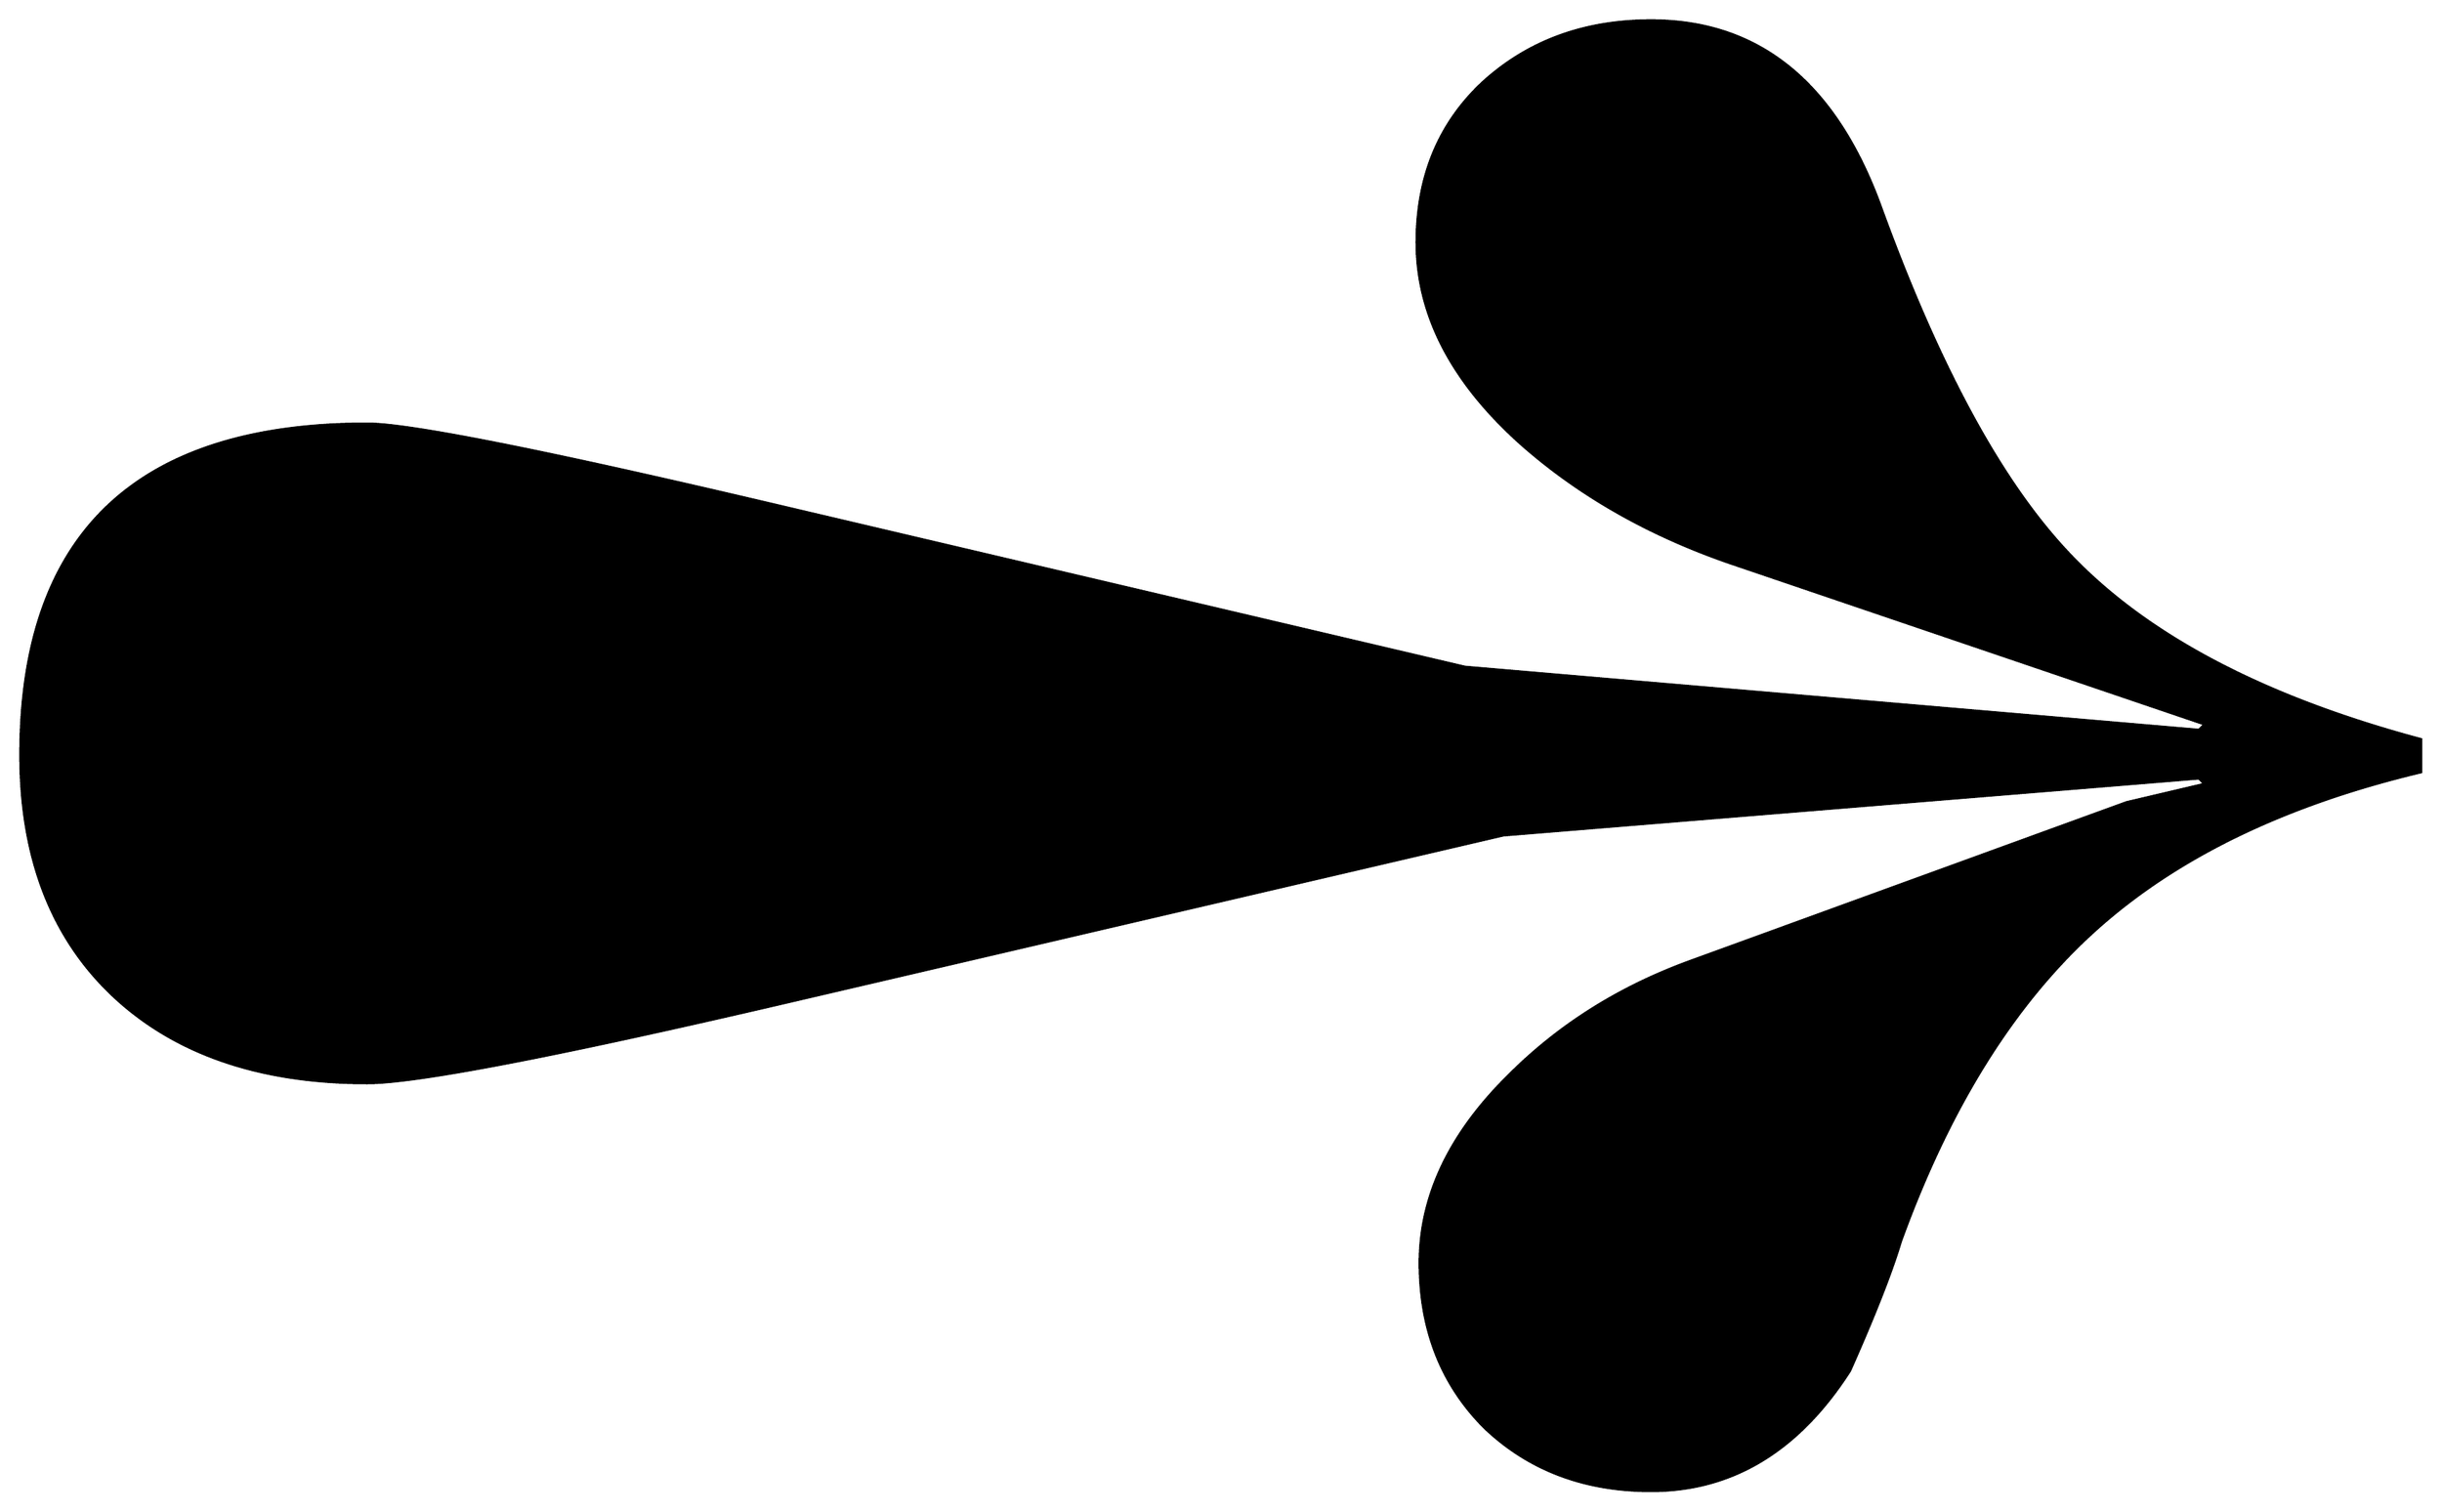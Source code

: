 


\begin{tikzpicture}[y=0.80pt, x=0.80pt, yscale=-1.0, xscale=1.0, inner sep=0pt, outer sep=0pt]
\begin{scope}[shift={(100.0,1832.0)},nonzero rule]
  \path[draw=.,fill=.,line width=1.600pt] (1659.0,-698.0) ..
    controls (1569.667,-676.667) and (1498.667,-642.0) ..
    (1446.0,-594.0) .. controls (1394.0,-546.667) and
    (1352.333,-479.667) .. (1321.0,-393.0) .. controls
    (1315.0,-373.0) and (1304.0,-345.0) .. (1288.0,-309.0) ..
    controls (1254.667,-257.0) and (1211.667,-231.0) ..
    (1159.0,-231.0) .. controls (1115.667,-231.0) and
    (1079.667,-244.667) .. (1051.0,-272.0) .. controls
    (1023.0,-300.0) and (1009.0,-335.667) .. (1009.0,-379.0) ..
    controls (1009.0,-422.333) and (1028.333,-463.0) ..
    (1067.0,-501.0) .. controls (1099.667,-533.667) and
    (1139.0,-558.333) .. (1185.0,-575.0) -- (1468.0,-678.0) --
    (1519.0,-690.0) -- (1515.0,-694.0) -- (1063.0,-657.0) --
    (600.0,-549.0) .. controls (448.667,-513.667) and (357.0,-496.0)
    .. (325.0,-496.0) .. controls (257.0,-496.0) and
    (203.0,-514.0) .. (163.0,-550.0) .. controls (121.0,-588.0)
    and (100.0,-641.0) .. (100.0,-709.0) .. controls
    (100.0,-852.333) and (175.0,-924.0) .. (325.0,-924.0) ..
    controls (352.333,-924.0) and (439.667,-906.667) .. (587.0,-872.0)
    -- (1038.0,-766.0) -- (1515.0,-725.0) -- (1519.0,-729.0) --
    (1210.0,-834.0) .. controls (1158.0,-852.0) and
    (1113.333,-877.333) .. (1076.0,-910.0) .. controls
    (1030.0,-950.667) and (1007.0,-994.667) .. (1007.0,-1042.0) ..
    controls (1007.0,-1084.667) and (1021.333,-1119.333) ..
    (1050.0,-1146.0) .. controls (1079.333,-1172.667) and
    (1115.667,-1186.0) .. (1159.0,-1186.0) .. controls
    (1229.0,-1186.0) and (1278.667,-1145.667) .. (1308.0,-1065.0) ..
    controls (1346.0,-960.333) and (1387.0,-885.0) ..
    (1431.0,-839.0) .. controls (1481.0,-786.333) and
    (1557.0,-746.333) .. (1659.0,-719.0) -- (1659.0,-698.0) --
    cycle;
\end{scope}

\end{tikzpicture}

